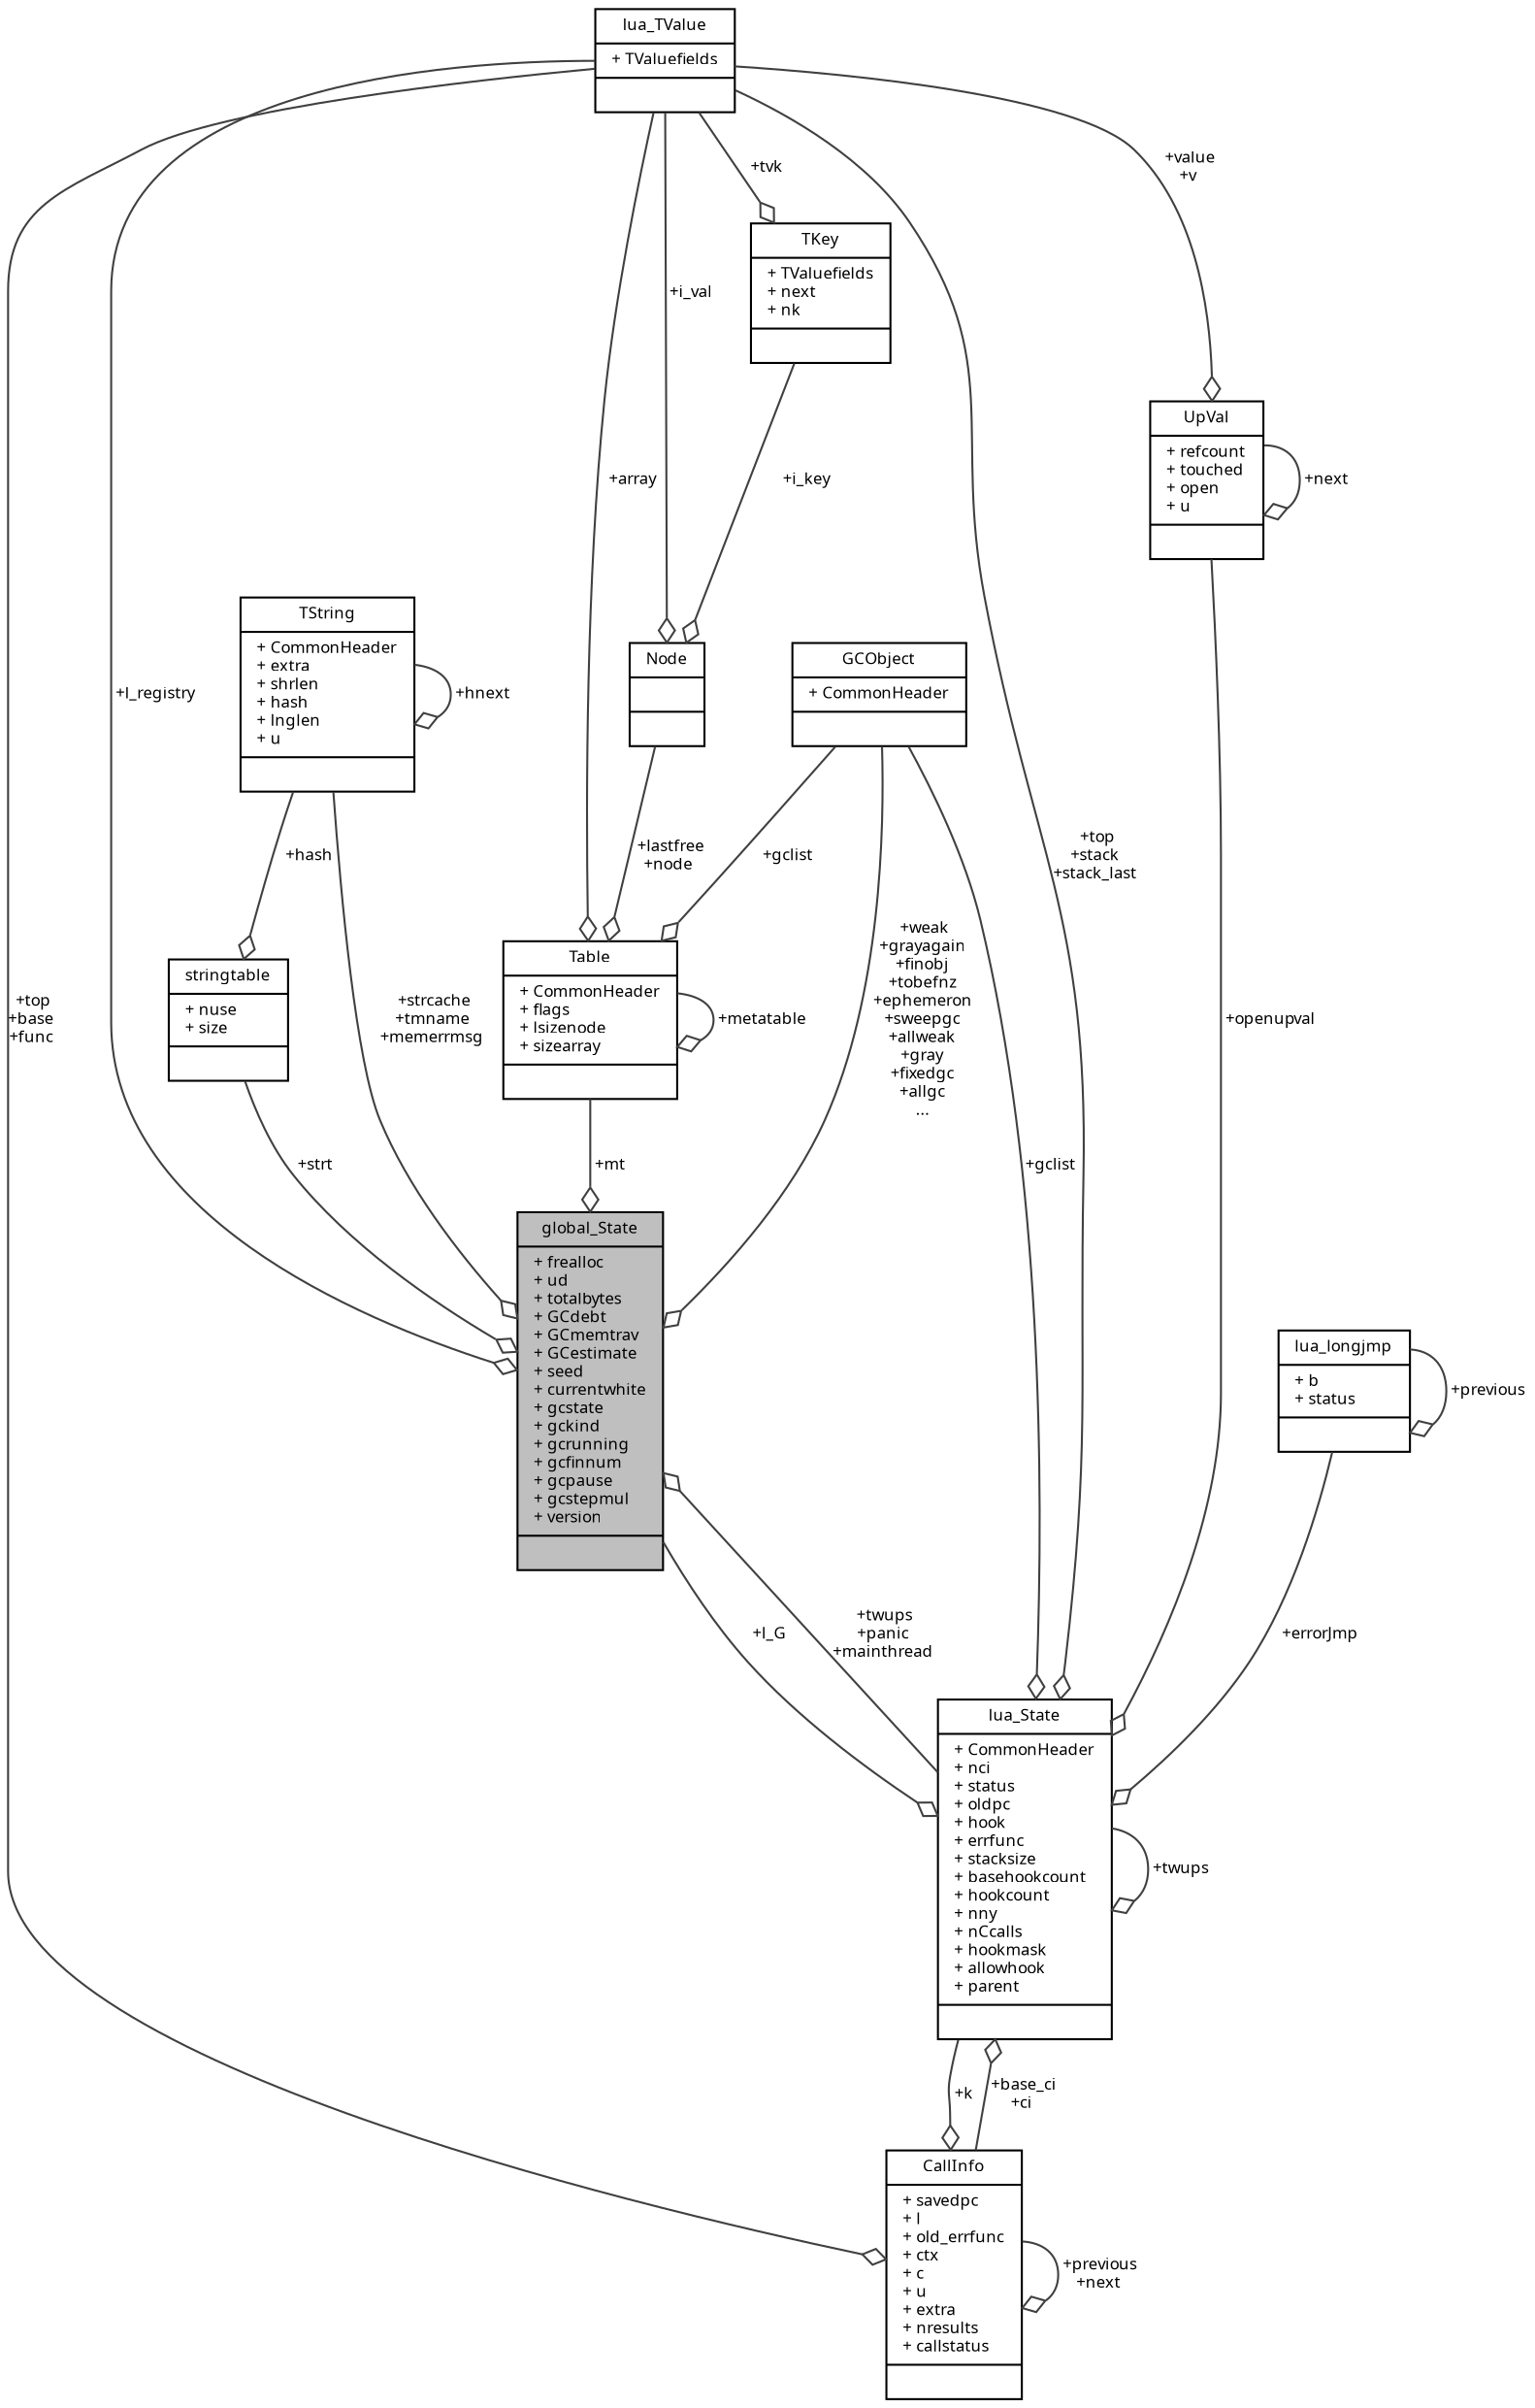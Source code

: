 digraph "global_State"
{
  edge [fontname="Sans",fontsize="8",labelfontname="Sans",labelfontsize="8"];
  node [fontname="Sans",fontsize="8",shape=record];
  Node1 [label="{global_State\n|+ frealloc\l+ ud\l+ totalbytes\l+ GCdebt\l+ GCmemtrav\l+ GCestimate\l+ seed\l+ currentwhite\l+ gcstate\l+ gckind\l+ gcrunning\l+ gcfinnum\l+ gcpause\l+ gcstepmul\l+ version\l|}",height=0.2,width=0.4,color="black", fillcolor="grey75", style="filled", fontcolor="black"];
  Node2 -> Node1 [color="grey25",fontsize="8",style="solid",label=" +l_registry" ,arrowhead="odiamond",fontname="Sans"];
  Node2 [label="{lua_TValue\n|+ TValuefields\l|}",height=0.2,width=0.4,color="black", fillcolor="white", style="filled",URL="$structlua___t_value.html"];
  Node3 -> Node1 [color="grey25",fontsize="8",style="solid",label=" +strt" ,arrowhead="odiamond",fontname="Sans"];
  Node3 [label="{stringtable\n|+ nuse\l+ size\l|}",height=0.2,width=0.4,color="black", fillcolor="white", style="filled",URL="$structstringtable.html"];
  Node4 -> Node3 [color="grey25",fontsize="8",style="solid",label=" +hash" ,arrowhead="odiamond",fontname="Sans"];
  Node4 [label="{TString\n|+ CommonHeader\l+ extra\l+ shrlen\l+ hash\l+ lnglen\l+ u\l|}",height=0.2,width=0.4,color="black", fillcolor="white", style="filled",URL="$struct_t_string.html"];
  Node4 -> Node4 [color="grey25",fontsize="8",style="solid",label=" +hnext" ,arrowhead="odiamond",fontname="Sans"];
  Node4 -> Node1 [color="grey25",fontsize="8",style="solid",label=" +strcache\n+tmname\n+memerrmsg" ,arrowhead="odiamond",fontname="Sans"];
  Node5 -> Node1 [color="grey25",fontsize="8",style="solid",label=" +mt" ,arrowhead="odiamond",fontname="Sans"];
  Node5 [label="{Table\n|+ CommonHeader\l+ flags\l+ lsizenode\l+ sizearray\l|}",height=0.2,width=0.4,color="black", fillcolor="white", style="filled",URL="$struct_table.html"];
  Node6 -> Node5 [color="grey25",fontsize="8",style="solid",label=" +lastfree\n+node" ,arrowhead="odiamond",fontname="Sans"];
  Node6 [label="{Node\n||}",height=0.2,width=0.4,color="black", fillcolor="white", style="filled",URL="$struct_node.html"];
  Node2 -> Node6 [color="grey25",fontsize="8",style="solid",label=" +i_val" ,arrowhead="odiamond",fontname="Sans"];
  Node7 -> Node6 [color="grey25",fontsize="8",style="solid",label=" +i_key" ,arrowhead="odiamond",fontname="Sans"];
  Node7 [label="{TKey\n|+ TValuefields\l+ next\l+ nk\l|}",height=0.2,width=0.4,color="black", fillcolor="white", style="filled",URL="$union_t_key.html"];
  Node2 -> Node7 [color="grey25",fontsize="8",style="solid",label=" +tvk" ,arrowhead="odiamond",fontname="Sans"];
  Node2 -> Node5 [color="grey25",fontsize="8",style="solid",label=" +array" ,arrowhead="odiamond",fontname="Sans"];
  Node5 -> Node5 [color="grey25",fontsize="8",style="solid",label=" +metatable" ,arrowhead="odiamond",fontname="Sans"];
  Node8 -> Node5 [color="grey25",fontsize="8",style="solid",label=" +gclist" ,arrowhead="odiamond",fontname="Sans"];
  Node8 [label="{GCObject\n|+ CommonHeader\l|}",height=0.2,width=0.4,color="black", fillcolor="white", style="filled",URL="$struct_g_c_object.html"];
  Node8 -> Node1 [color="grey25",fontsize="8",style="solid",label=" +weak\n+grayagain\n+finobj\n+tobefnz\n+ephemeron\n+sweepgc\n+allweak\n+gray\n+fixedgc\n+allgc\n..." ,arrowhead="odiamond",fontname="Sans"];
  Node9 -> Node1 [color="grey25",fontsize="8",style="solid",label=" +twups\n+panic\n+mainthread" ,arrowhead="odiamond",fontname="Sans"];
  Node9 [label="{lua_State\n|+ CommonHeader\l+ nci\l+ status\l+ oldpc\l+ hook\l+ errfunc\l+ stacksize\l+ basehookcount\l+ hookcount\l+ nny\l+ nCcalls\l+ hookmask\l+ allowhook\l+ parent\l|}",height=0.2,width=0.4,color="black", fillcolor="white", style="filled",URL="$structlua___state.html"];
  Node10 -> Node9 [color="grey25",fontsize="8",style="solid",label=" +openupval" ,arrowhead="odiamond",fontname="Sans"];
  Node10 [label="{UpVal\n|+ refcount\l+ touched\l+ open\l+ u\l|}",height=0.2,width=0.4,color="black", fillcolor="white", style="filled",URL="$struct_up_val.html"];
  Node10 -> Node10 [color="grey25",fontsize="8",style="solid",label=" +next" ,arrowhead="odiamond",fontname="Sans"];
  Node2 -> Node10 [color="grey25",fontsize="8",style="solid",label=" +value\n+v" ,arrowhead="odiamond",fontname="Sans"];
  Node2 -> Node9 [color="grey25",fontsize="8",style="solid",label=" +top\n+stack\n+stack_last" ,arrowhead="odiamond",fontname="Sans"];
  Node11 -> Node9 [color="grey25",fontsize="8",style="solid",label=" +errorJmp" ,arrowhead="odiamond",fontname="Sans"];
  Node11 [label="{lua_longjmp\n|+ b\l+ status\l|}",height=0.2,width=0.4,color="black", fillcolor="white", style="filled",URL="$structlua__longjmp.html"];
  Node11 -> Node11 [color="grey25",fontsize="8",style="solid",label=" +previous" ,arrowhead="odiamond",fontname="Sans"];
  Node1 -> Node9 [color="grey25",fontsize="8",style="solid",label=" +l_G" ,arrowhead="odiamond",fontname="Sans"];
  Node8 -> Node9 [color="grey25",fontsize="8",style="solid",label=" +gclist" ,arrowhead="odiamond",fontname="Sans"];
  Node9 -> Node9 [color="grey25",fontsize="8",style="solid",label=" +twups" ,arrowhead="odiamond",fontname="Sans"];
  Node12 -> Node9 [color="grey25",fontsize="8",style="solid",label=" +base_ci\n+ci" ,arrowhead="odiamond",fontname="Sans"];
  Node12 [label="{CallInfo\n|+ savedpc\l+ l\l+ old_errfunc\l+ ctx\l+ c\l+ u\l+ extra\l+ nresults\l+ callstatus\l|}",height=0.2,width=0.4,color="black", fillcolor="white", style="filled",URL="$struct_call_info.html"];
  Node2 -> Node12 [color="grey25",fontsize="8",style="solid",label=" +top\n+base\n+func" ,arrowhead="odiamond",fontname="Sans"];
  Node9 -> Node12 [color="grey25",fontsize="8",style="solid",label=" +k" ,arrowhead="odiamond",fontname="Sans"];
  Node12 -> Node12 [color="grey25",fontsize="8",style="solid",label=" +previous\n+next" ,arrowhead="odiamond",fontname="Sans"];
}

